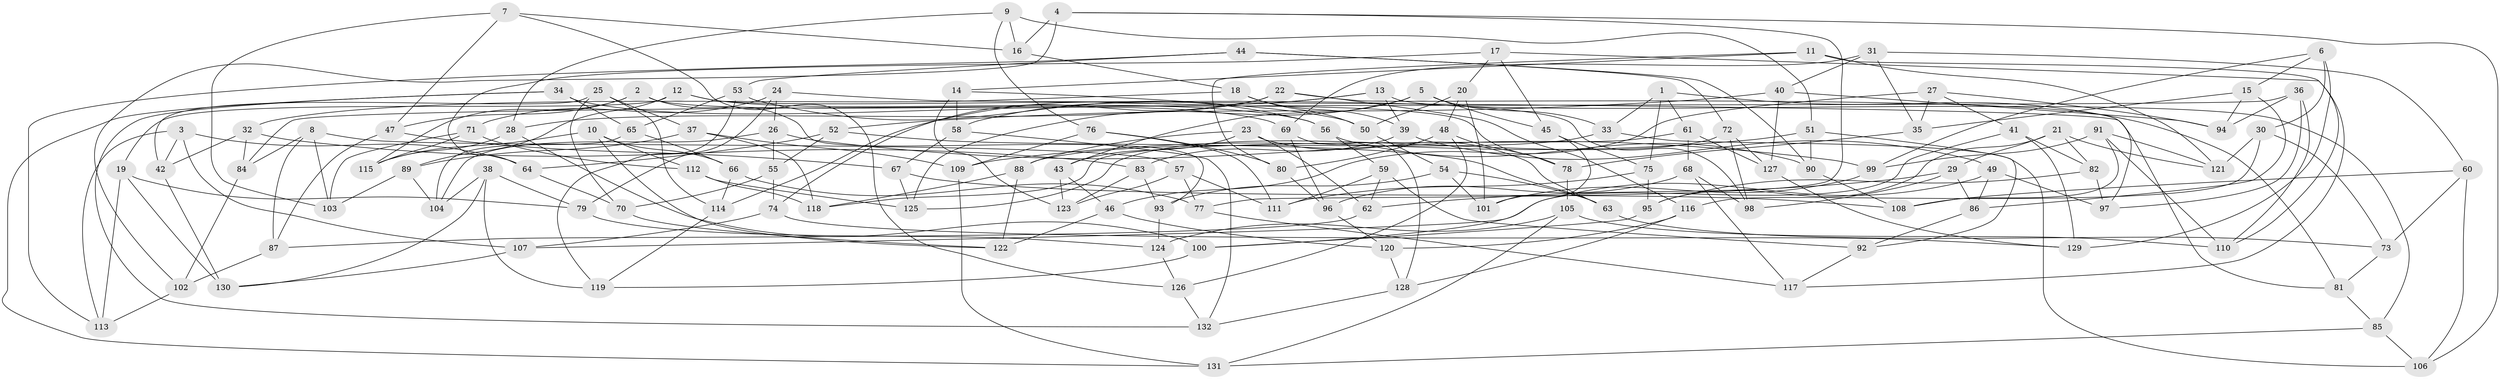 // coarse degree distribution, {6: 0.3695652173913043, 4: 0.5652173913043478, 5: 0.06521739130434782}
// Generated by graph-tools (version 1.1) at 2025/52/02/27/25 19:52:32]
// undirected, 132 vertices, 264 edges
graph export_dot {
graph [start="1"]
  node [color=gray90,style=filled];
  1;
  2;
  3;
  4;
  5;
  6;
  7;
  8;
  9;
  10;
  11;
  12;
  13;
  14;
  15;
  16;
  17;
  18;
  19;
  20;
  21;
  22;
  23;
  24;
  25;
  26;
  27;
  28;
  29;
  30;
  31;
  32;
  33;
  34;
  35;
  36;
  37;
  38;
  39;
  40;
  41;
  42;
  43;
  44;
  45;
  46;
  47;
  48;
  49;
  50;
  51;
  52;
  53;
  54;
  55;
  56;
  57;
  58;
  59;
  60;
  61;
  62;
  63;
  64;
  65;
  66;
  67;
  68;
  69;
  70;
  71;
  72;
  73;
  74;
  75;
  76;
  77;
  78;
  79;
  80;
  81;
  82;
  83;
  84;
  85;
  86;
  87;
  88;
  89;
  90;
  91;
  92;
  93;
  94;
  95;
  96;
  97;
  98;
  99;
  100;
  101;
  102;
  103;
  104;
  105;
  106;
  107;
  108;
  109;
  110;
  111;
  112;
  113;
  114;
  115;
  116;
  117;
  118;
  119;
  120;
  121;
  122;
  123;
  124;
  125;
  126;
  127;
  128;
  129;
  130;
  131;
  132;
  1 -- 61;
  1 -- 75;
  1 -- 81;
  1 -- 33;
  2 -- 47;
  2 -- 93;
  2 -- 115;
  2 -- 78;
  3 -- 42;
  3 -- 64;
  3 -- 107;
  3 -- 113;
  4 -- 16;
  4 -- 77;
  4 -- 102;
  4 -- 106;
  5 -- 33;
  5 -- 125;
  5 -- 43;
  5 -- 45;
  6 -- 99;
  6 -- 129;
  6 -- 30;
  6 -- 15;
  7 -- 103;
  7 -- 47;
  7 -- 126;
  7 -- 16;
  8 -- 87;
  8 -- 103;
  8 -- 57;
  8 -- 84;
  9 -- 16;
  9 -- 51;
  9 -- 28;
  9 -- 76;
  10 -- 66;
  10 -- 122;
  10 -- 115;
  10 -- 112;
  11 -- 110;
  11 -- 80;
  11 -- 121;
  11 -- 14;
  12 -- 19;
  12 -- 56;
  12 -- 89;
  12 -- 98;
  13 -- 58;
  13 -- 114;
  13 -- 85;
  13 -- 39;
  14 -- 50;
  14 -- 58;
  14 -- 123;
  15 -- 86;
  15 -- 35;
  15 -- 94;
  16 -- 18;
  17 -- 64;
  17 -- 20;
  17 -- 45;
  17 -- 117;
  18 -- 50;
  18 -- 39;
  18 -- 32;
  19 -- 113;
  19 -- 79;
  19 -- 130;
  20 -- 101;
  20 -- 48;
  20 -- 50;
  21 -- 82;
  21 -- 95;
  21 -- 121;
  21 -- 29;
  22 -- 97;
  22 -- 28;
  22 -- 74;
  22 -- 116;
  23 -- 62;
  23 -- 43;
  23 -- 63;
  23 -- 88;
  24 -- 81;
  24 -- 71;
  24 -- 26;
  24 -- 79;
  25 -- 114;
  25 -- 70;
  25 -- 37;
  25 -- 42;
  26 -- 99;
  26 -- 104;
  26 -- 55;
  27 -- 94;
  27 -- 46;
  27 -- 35;
  27 -- 41;
  28 -- 115;
  28 -- 100;
  29 -- 86;
  29 -- 98;
  29 -- 62;
  30 -- 116;
  30 -- 121;
  30 -- 73;
  31 -- 69;
  31 -- 35;
  31 -- 40;
  31 -- 60;
  32 -- 84;
  32 -- 42;
  32 -- 83;
  33 -- 106;
  33 -- 88;
  34 -- 65;
  34 -- 131;
  34 -- 132;
  34 -- 69;
  35 -- 78;
  36 -- 97;
  36 -- 84;
  36 -- 110;
  36 -- 94;
  37 -- 89;
  37 -- 118;
  37 -- 109;
  38 -- 79;
  38 -- 104;
  38 -- 130;
  38 -- 119;
  39 -- 83;
  39 -- 49;
  40 -- 127;
  40 -- 52;
  40 -- 94;
  41 -- 82;
  41 -- 100;
  41 -- 129;
  42 -- 130;
  43 -- 123;
  43 -- 46;
  44 -- 113;
  44 -- 72;
  44 -- 90;
  44 -- 53;
  45 -- 75;
  45 -- 101;
  46 -- 122;
  46 -- 120;
  47 -- 67;
  47 -- 87;
  48 -- 78;
  48 -- 126;
  48 -- 80;
  49 -- 97;
  49 -- 86;
  49 -- 107;
  50 -- 54;
  51 -- 109;
  51 -- 92;
  51 -- 90;
  52 -- 63;
  52 -- 64;
  52 -- 55;
  53 -- 56;
  53 -- 119;
  53 -- 65;
  54 -- 101;
  54 -- 63;
  54 -- 93;
  55 -- 70;
  55 -- 74;
  56 -- 90;
  56 -- 59;
  57 -- 123;
  57 -- 77;
  57 -- 111;
  58 -- 67;
  58 -- 132;
  59 -- 62;
  59 -- 92;
  59 -- 111;
  60 -- 106;
  60 -- 73;
  60 -- 108;
  61 -- 68;
  61 -- 127;
  61 -- 118;
  62 -- 87;
  63 -- 73;
  64 -- 70;
  65 -- 66;
  65 -- 104;
  66 -- 114;
  66 -- 77;
  67 -- 108;
  67 -- 125;
  68 -- 96;
  68 -- 117;
  68 -- 98;
  69 -- 96;
  69 -- 128;
  70 -- 122;
  71 -- 103;
  71 -- 115;
  71 -- 112;
  72 -- 98;
  72 -- 127;
  72 -- 125;
  73 -- 81;
  74 -- 129;
  74 -- 107;
  75 -- 95;
  75 -- 111;
  76 -- 111;
  76 -- 80;
  76 -- 109;
  77 -- 117;
  78 -- 105;
  79 -- 124;
  80 -- 96;
  81 -- 85;
  82 -- 97;
  82 -- 95;
  83 -- 123;
  83 -- 93;
  84 -- 102;
  85 -- 131;
  85 -- 106;
  86 -- 92;
  87 -- 102;
  88 -- 122;
  88 -- 118;
  89 -- 103;
  89 -- 104;
  90 -- 108;
  91 -- 108;
  91 -- 99;
  91 -- 121;
  91 -- 110;
  92 -- 117;
  93 -- 124;
  95 -- 100;
  96 -- 120;
  99 -- 101;
  100 -- 119;
  102 -- 113;
  105 -- 124;
  105 -- 110;
  105 -- 131;
  107 -- 130;
  109 -- 131;
  112 -- 118;
  112 -- 125;
  114 -- 119;
  116 -- 128;
  116 -- 120;
  120 -- 128;
  124 -- 126;
  126 -- 132;
  127 -- 129;
  128 -- 132;
}
